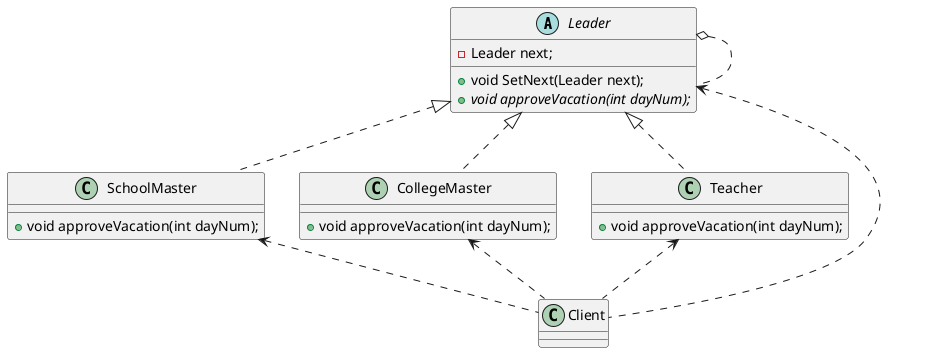 @startuml

abstract class Leader{
    {field} - Leader next;
    {method} + void SetNext(Leader next);
    {abstract} + void approveVacation(int dayNum);
}

class  SchoolMaster{
     {method} + void approveVacation(int dayNum);
}

class  CollegeMaster{
     {method} + void approveVacation(int dayNum);
}

class  Teacher{
     {method} + void approveVacation(int dayNum);
}

class Client

Leader <|.. SchoolMaster
Leader <|.. CollegeMaster
Leader <|.. Teacher
Leader o.. Leader
Leader <.. Client
SchoolMaster <.. Client
CollegeMaster <.. Client
Teacher <.. Client

@enduml